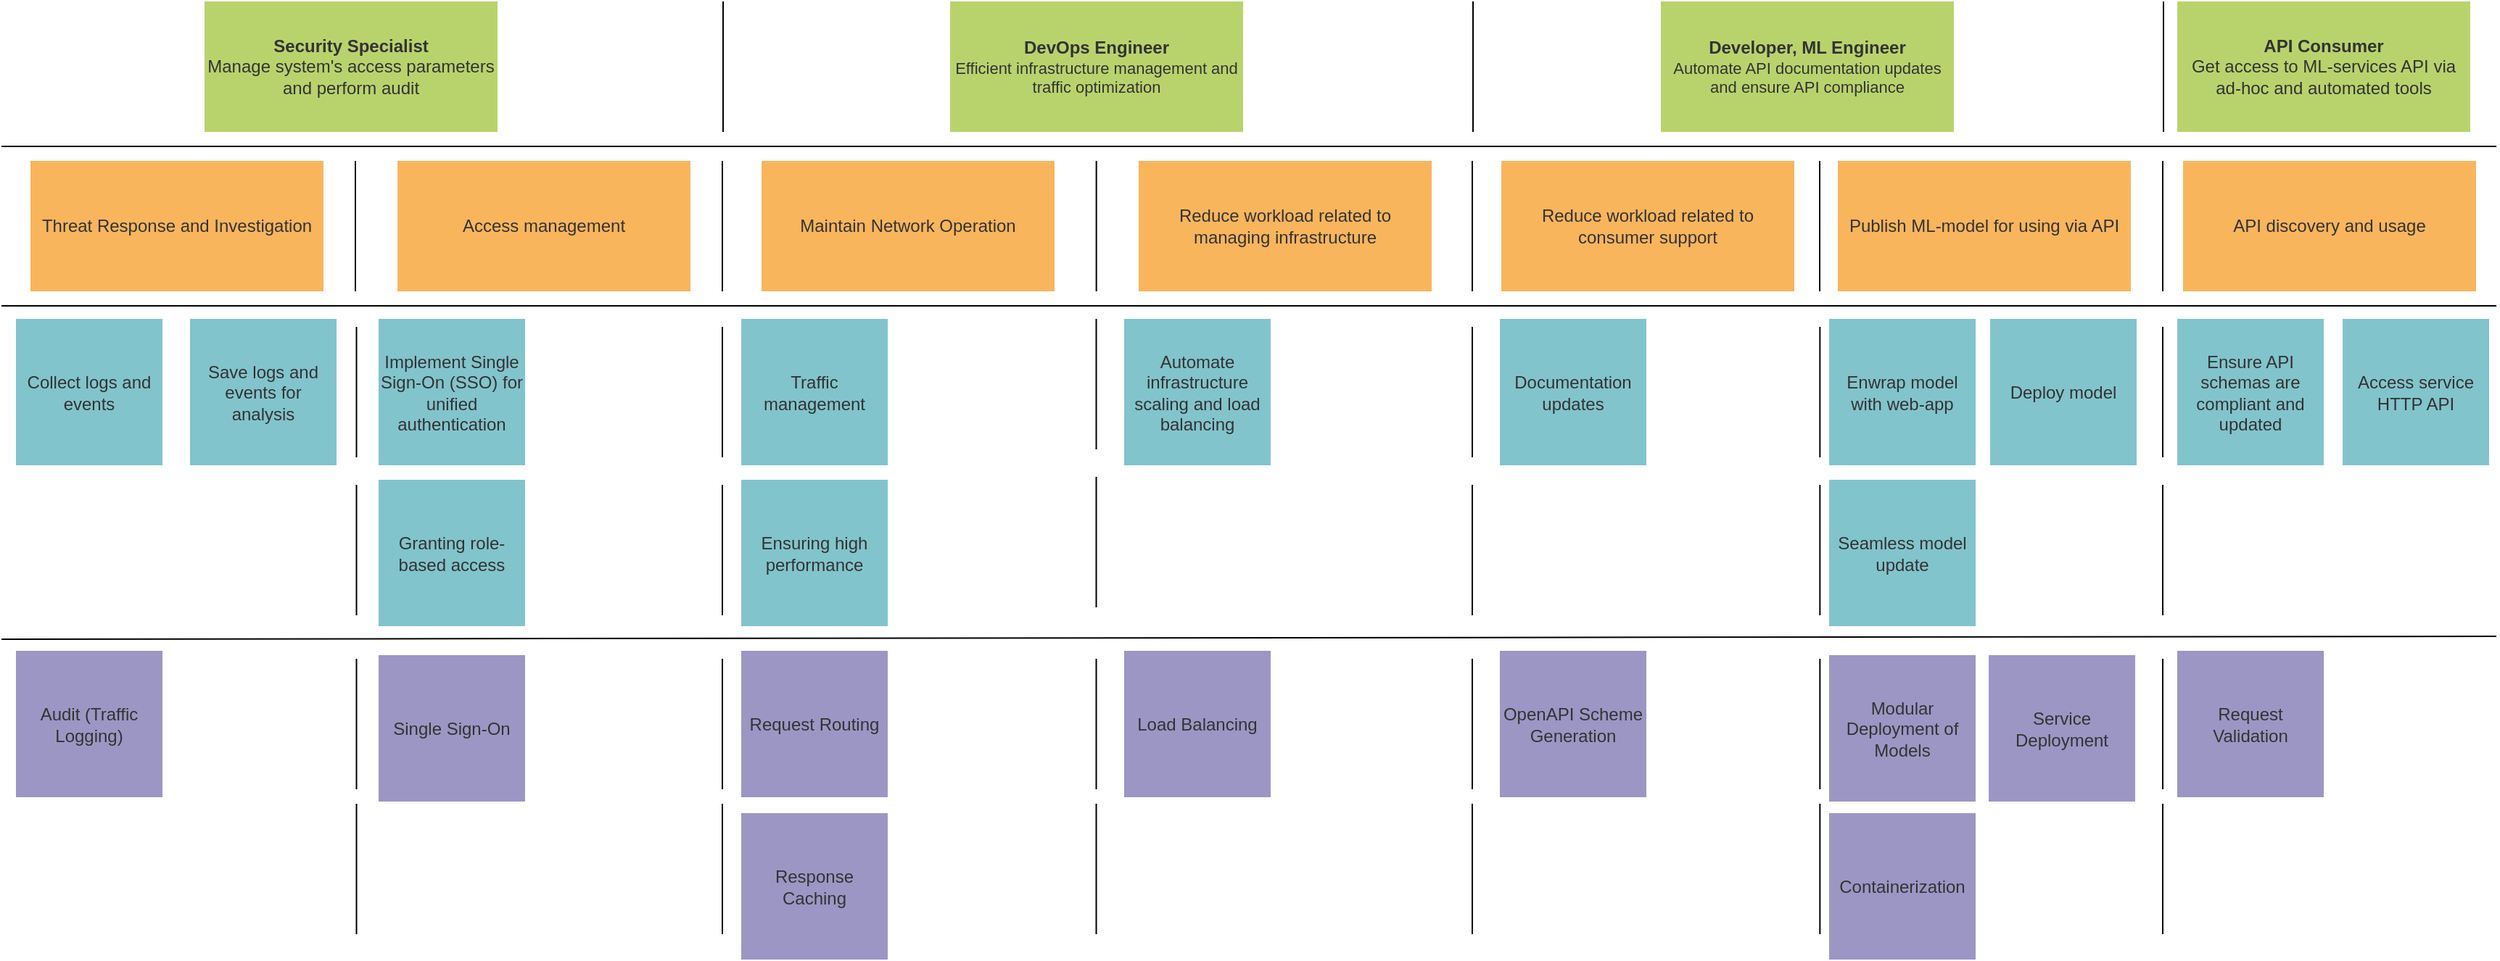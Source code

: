 <mxfile version="24.8.0">
  <diagram name="Страница — 1" id="IfS7SvXLoU5SS_Ybnb9n">
    <mxGraphModel dx="2607" dy="1356" grid="1" gridSize="10" guides="1" tooltips="1" connect="1" arrows="1" fold="1" page="1" pageScale="1" pageWidth="827" pageHeight="1169" math="0" shadow="0">
      <root>
        <mxCell id="0" />
        <mxCell id="1" parent="0" />
        <mxCell id="vIUB9aDAUuu2Td9zJKIK-7" value="&lt;div&gt;&lt;b&gt;Security Specialist&lt;/b&gt;&lt;/div&gt;&lt;div&gt;Manage system&#39;s access parameters and perform audit&lt;br&gt;&lt;/div&gt;" style="rounded=0;whiteSpace=wrap;html=1;strokeColor=none;strokeWidth=3;fillColor=#B9D36C;fontSize=12;fontColor=#333333;" parent="1" vertex="1">
          <mxGeometry x="180" y="240" width="202" height="90" as="geometry" />
        </mxCell>
        <mxCell id="vIUB9aDAUuu2Td9zJKIK-8" value="&lt;b&gt;DevOps Engineer&lt;/b&gt;&lt;br&gt;&lt;div style=&quot;font-size: 11px;&quot;&gt;Efficient infrastructure management and traffic optimization&lt;/div&gt;" style="rounded=0;whiteSpace=wrap;html=1;strokeColor=none;strokeWidth=3;fillColor=#B9D36C;fontSize=12;fontColor=#333333;" parent="1" vertex="1">
          <mxGeometry x="694" y="240" width="202" height="90" as="geometry" />
        </mxCell>
        <mxCell id="vIUB9aDAUuu2Td9zJKIK-9" value="&lt;b&gt;Developer, ML Engineer&lt;/b&gt;&lt;br&gt;&lt;div style=&quot;font-size: 11px;&quot;&gt;Automate API documentation updates and ensure API compliance&lt;/div&gt;" style="rounded=0;whiteSpace=wrap;html=1;strokeColor=none;strokeWidth=3;fillColor=#B9D36C;fontSize=12;fontColor=#333333;" parent="1" vertex="1">
          <mxGeometry x="1184" y="240" width="202" height="90" as="geometry" />
        </mxCell>
        <mxCell id="vIUB9aDAUuu2Td9zJKIK-10" value="Maintain Network Operation" style="rounded=0;whiteSpace=wrap;html=1;strokeColor=none;strokeWidth=3;fillColor=#F9B55C;fontSize=12;fontColor=#333333;" parent="1" vertex="1">
          <mxGeometry x="564.0" y="350" width="202" height="90" as="geometry" />
        </mxCell>
        <mxCell id="vIUB9aDAUuu2Td9zJKIK-12" value="" style="endArrow=none;html=1;rounded=0;" parent="1" edge="1">
          <mxGeometry width="50" height="50" relative="1" as="geometry">
            <mxPoint x="284" y="440" as="sourcePoint" />
            <mxPoint x="284" y="350" as="targetPoint" />
          </mxGeometry>
        </mxCell>
        <mxCell id="vIUB9aDAUuu2Td9zJKIK-13" value="Access management" style="rounded=0;whiteSpace=wrap;html=1;strokeColor=none;strokeWidth=3;fillColor=#F9B55C;fontSize=12;fontColor=#333333;" parent="1" vertex="1">
          <mxGeometry x="313.0" y="350" width="202" height="90" as="geometry" />
        </mxCell>
        <mxCell id="vIUB9aDAUuu2Td9zJKIK-16" value="Reduce workload related to managing infrastructure" style="rounded=0;whiteSpace=wrap;html=1;strokeColor=none;strokeWidth=3;fillColor=#F9B55C;fontSize=12;fontColor=#333333;" parent="1" vertex="1">
          <mxGeometry x="824.0" y="350" width="202" height="90" as="geometry" />
        </mxCell>
        <mxCell id="vIUB9aDAUuu2Td9zJKIK-17" value="" style="endArrow=none;html=1;rounded=0;" parent="1" edge="1">
          <mxGeometry width="50" height="50" relative="1" as="geometry">
            <mxPoint x="794.83" y="440" as="sourcePoint" />
            <mxPoint x="794.83" y="350" as="targetPoint" />
          </mxGeometry>
        </mxCell>
        <mxCell id="vIUB9aDAUuu2Td9zJKIK-18" value="Traffic management" style="rounded=0;whiteSpace=wrap;html=1;strokeColor=none;strokeWidth=3;fillColor=#82C4CC;fontSize=12;fontColor=#333333;aspect=fixed;direction=south;" parent="1" vertex="1">
          <mxGeometry x="550" y="459" width="101" height="101" as="geometry" />
        </mxCell>
        <mxCell id="vIUB9aDAUuu2Td9zJKIK-19" value="Collect logs and events" style="rounded=0;whiteSpace=wrap;html=1;strokeColor=none;strokeWidth=3;fillColor=#82C4CC;fontSize=12;fontColor=#333333;aspect=fixed;direction=south;" parent="1" vertex="1">
          <mxGeometry x="50" y="459" width="101" height="101" as="geometry" />
        </mxCell>
        <mxCell id="vIUB9aDAUuu2Td9zJKIK-20" value="Request Routing" style="rounded=0;whiteSpace=wrap;html=1;strokeColor=none;strokeWidth=3;fillColor=#9C96C4;fontSize=12;fontColor=#333333;aspect=fixed;direction=south;align=center;verticalAlign=middle;fontFamily=Helvetica;gradientColor=none;" parent="1" vertex="1">
          <mxGeometry x="550" y="688" width="101" height="101" as="geometry" />
        </mxCell>
        <mxCell id="vIUB9aDAUuu2Td9zJKIK-22" value="Audit (Traffic Logging)" style="rounded=0;whiteSpace=wrap;html=1;strokeColor=none;strokeWidth=3;fillColor=#9C96C4;fontSize=12;fontColor=#333333;aspect=fixed;direction=south;align=center;verticalAlign=middle;fontFamily=Helvetica;gradientColor=none;" parent="1" vertex="1">
          <mxGeometry x="50" y="688" width="101" height="101" as="geometry" />
        </mxCell>
        <mxCell id="vIUB9aDAUuu2Td9zJKIK-23" value="Automate infrastructure scaling and load balancing" style="rounded=0;whiteSpace=wrap;html=1;strokeColor=none;strokeWidth=3;fillColor=#82C4CC;fontSize=12;fontColor=#333333;aspect=fixed;direction=south;" parent="1" vertex="1">
          <mxGeometry x="814" y="459" width="101" height="101" as="geometry" />
        </mxCell>
        <mxCell id="vIUB9aDAUuu2Td9zJKIK-24" value="Ensuring high performance" style="rounded=0;whiteSpace=wrap;html=1;strokeColor=none;strokeWidth=3;fillColor=#82C4CC;fontSize=12;fontColor=#333333;aspect=fixed;direction=south;" parent="1" vertex="1">
          <mxGeometry x="550" y="570" width="101" height="101" as="geometry" />
        </mxCell>
        <mxCell id="vIUB9aDAUuu2Td9zJKIK-26" value="" style="endArrow=none;html=1;rounded=0;" parent="1" edge="1">
          <mxGeometry width="50" height="50" relative="1" as="geometry">
            <mxPoint x="794.76" y="549" as="sourcePoint" />
            <mxPoint x="794.76" y="459" as="targetPoint" />
          </mxGeometry>
        </mxCell>
        <mxCell id="vIUB9aDAUuu2Td9zJKIK-27" value="" style="endArrow=none;html=1;rounded=0;" parent="1" edge="1">
          <mxGeometry width="50" height="50" relative="1" as="geometry">
            <mxPoint x="794.76" y="783.5" as="sourcePoint" />
            <mxPoint x="794.76" y="693.5" as="targetPoint" />
          </mxGeometry>
        </mxCell>
        <mxCell id="vIUB9aDAUuu2Td9zJKIK-29" value="Load Balancing" style="rounded=0;whiteSpace=wrap;html=1;strokeColor=none;strokeWidth=3;fillColor=#9C96C4;fontSize=12;fontColor=#333333;aspect=fixed;direction=south;align=center;verticalAlign=middle;fontFamily=Helvetica;gradientColor=none;" parent="1" vertex="1">
          <mxGeometry x="814" y="688" width="101" height="101" as="geometry" />
        </mxCell>
        <mxCell id="vIUB9aDAUuu2Td9zJKIK-30" value="Response Caching" style="rounded=0;whiteSpace=wrap;html=1;strokeColor=none;strokeWidth=3;fillColor=#9C96C4;fontSize=12;fontColor=#333333;aspect=fixed;direction=south;align=center;verticalAlign=middle;fontFamily=Helvetica;gradientColor=none;" parent="1" vertex="1">
          <mxGeometry x="550" y="800" width="101" height="101" as="geometry" />
        </mxCell>
        <mxCell id="vIUB9aDAUuu2Td9zJKIK-31" value="Reduce workload related to consumer support" style="rounded=0;whiteSpace=wrap;html=1;strokeColor=none;strokeWidth=3;fillColor=#F9B55C;fontSize=12;fontColor=#333333;" parent="1" vertex="1">
          <mxGeometry x="1074.0" y="350" width="202" height="90" as="geometry" />
        </mxCell>
        <mxCell id="vIUB9aDAUuu2Td9zJKIK-32" value="Publish ML-model for using via API" style="rounded=0;whiteSpace=wrap;html=1;strokeColor=none;strokeWidth=3;fillColor=#F9B55C;fontSize=12;fontColor=#333333;" parent="1" vertex="1">
          <mxGeometry x="1306.0" y="350" width="202" height="90" as="geometry" />
        </mxCell>
        <mxCell id="vIUB9aDAUuu2Td9zJKIK-33" value="" style="endArrow=none;html=1;rounded=0;" parent="1" edge="1">
          <mxGeometry width="50" height="50" relative="1" as="geometry">
            <mxPoint x="1293.5" y="440" as="sourcePoint" />
            <mxPoint x="1293.5" y="350" as="targetPoint" />
          </mxGeometry>
        </mxCell>
        <mxCell id="vIUB9aDAUuu2Td9zJKIK-34" value="Documentation updates" style="rounded=0;whiteSpace=wrap;html=1;strokeColor=none;strokeWidth=3;fillColor=#82C4CC;fontSize=12;fontColor=#333333;aspect=fixed;direction=south;" parent="1" vertex="1">
          <mxGeometry x="1073" y="459" width="101" height="101" as="geometry" />
        </mxCell>
        <mxCell id="vIUB9aDAUuu2Td9zJKIK-35" value="OpenAPI Scheme Generation" style="rounded=0;whiteSpace=wrap;html=1;strokeColor=none;strokeWidth=3;fillColor=#9C96C4;fontSize=12;fontColor=#333333;aspect=fixed;direction=south;align=center;verticalAlign=middle;fontFamily=Helvetica;gradientColor=none;" parent="1" vertex="1">
          <mxGeometry x="1073" y="688" width="101" height="101" as="geometry" />
        </mxCell>
        <mxCell id="vIUB9aDAUuu2Td9zJKIK-36" value="Ensure API schemas are compliant and updated" style="rounded=0;whiteSpace=wrap;html=1;strokeColor=none;strokeWidth=3;fillColor=#82C4CC;fontSize=12;fontColor=#333333;aspect=fixed;direction=south;" parent="1" vertex="1">
          <mxGeometry x="1540" y="459" width="101" height="101" as="geometry" />
        </mxCell>
        <mxCell id="vIUB9aDAUuu2Td9zJKIK-38" value="Request Validation" style="rounded=0;whiteSpace=wrap;html=1;strokeColor=none;strokeWidth=3;fillColor=#9C96C4;fontSize=12;fontColor=#333333;aspect=fixed;direction=south;align=center;verticalAlign=middle;fontFamily=Helvetica;gradientColor=none;" parent="1" vertex="1">
          <mxGeometry x="1540" y="688" width="101" height="101" as="geometry" />
        </mxCell>
        <mxCell id="vIUB9aDAUuu2Td9zJKIK-39" value="Modular Deployment of Models" style="rounded=0;whiteSpace=wrap;html=1;strokeColor=none;strokeWidth=3;fillColor=#9C96C4;fontSize=12;fontColor=#333333;aspect=fixed;direction=south;align=center;verticalAlign=middle;fontFamily=Helvetica;gradientColor=none;" parent="1" vertex="1">
          <mxGeometry x="1300" y="691" width="101" height="101" as="geometry" />
        </mxCell>
        <mxCell id="vIUB9aDAUuu2Td9zJKIK-40" value="" style="endArrow=none;html=1;rounded=0;" parent="1" edge="1">
          <mxGeometry width="50" height="50" relative="1" as="geometry">
            <mxPoint x="1293.66" y="554.5" as="sourcePoint" />
            <mxPoint x="1293.66" y="464.5" as="targetPoint" />
          </mxGeometry>
        </mxCell>
        <mxCell id="vIUB9aDAUuu2Td9zJKIK-42" value="" style="endArrow=none;html=1;rounded=0;" parent="1" edge="1">
          <mxGeometry width="50" height="50" relative="1" as="geometry">
            <mxPoint x="1293.66" y="783.5" as="sourcePoint" />
            <mxPoint x="1293.66" y="693.5" as="targetPoint" />
          </mxGeometry>
        </mxCell>
        <mxCell id="vIUB9aDAUuu2Td9zJKIK-44" value="Implement Single Sign-On (SSO) for unified authentication" style="rounded=0;whiteSpace=wrap;html=1;strokeColor=none;strokeWidth=3;fillColor=#82C4CC;fontSize=12;fontColor=#333333;aspect=fixed;direction=south;" parent="1" vertex="1">
          <mxGeometry x="300" y="459" width="101" height="101" as="geometry" />
        </mxCell>
        <mxCell id="vIUB9aDAUuu2Td9zJKIK-47" value="Single Sign-On" style="rounded=0;whiteSpace=wrap;html=1;strokeColor=none;strokeWidth=3;fillColor=#9C96C4;fontSize=12;fontColor=#333333;aspect=fixed;direction=south;align=center;verticalAlign=middle;fontFamily=Helvetica;gradientColor=none;" parent="1" vertex="1">
          <mxGeometry x="300" y="691" width="101" height="101" as="geometry" />
        </mxCell>
        <mxCell id="vIUB9aDAUuu2Td9zJKIK-48" value="" style="endArrow=none;html=1;rounded=0;" parent="1" edge="1">
          <mxGeometry width="50" height="50" relative="1" as="geometry">
            <mxPoint x="284.76" y="554.5" as="sourcePoint" />
            <mxPoint x="284.76" y="464.5" as="targetPoint" />
          </mxGeometry>
        </mxCell>
        <mxCell id="vIUB9aDAUuu2Td9zJKIK-50" value="" style="endArrow=none;html=1;rounded=0;" parent="1" edge="1">
          <mxGeometry width="50" height="50" relative="1" as="geometry">
            <mxPoint x="284.76" y="783.5" as="sourcePoint" />
            <mxPoint x="284.76" y="693.5" as="targetPoint" />
          </mxGeometry>
        </mxCell>
        <mxCell id="vIUB9aDAUuu2Td9zJKIK-52" value="" style="endArrow=none;html=1;rounded=0;" parent="1" edge="1">
          <mxGeometry width="50" height="50" relative="1" as="geometry">
            <mxPoint x="537" y="554.5" as="sourcePoint" />
            <mxPoint x="537" y="464.5" as="targetPoint" />
          </mxGeometry>
        </mxCell>
        <mxCell id="vIUB9aDAUuu2Td9zJKIK-53" value="" style="endArrow=none;html=1;rounded=0;" parent="1" edge="1">
          <mxGeometry width="50" height="50" relative="1" as="geometry">
            <mxPoint x="537" y="783.5" as="sourcePoint" />
            <mxPoint x="537" y="693.5" as="targetPoint" />
          </mxGeometry>
        </mxCell>
        <mxCell id="vIUB9aDAUuu2Td9zJKIK-54" value="" style="endArrow=none;html=1;rounded=0;" parent="1" edge="1">
          <mxGeometry width="50" height="50" relative="1" as="geometry">
            <mxPoint x="537" y="440" as="sourcePoint" />
            <mxPoint x="537" y="350" as="targetPoint" />
          </mxGeometry>
        </mxCell>
        <mxCell id="vIUB9aDAUuu2Td9zJKIK-55" value="" style="endArrow=none;html=1;rounded=0;" parent="1" edge="1">
          <mxGeometry width="50" height="50" relative="1" as="geometry">
            <mxPoint x="537.5" y="330" as="sourcePoint" />
            <mxPoint x="537.5" y="240" as="targetPoint" />
          </mxGeometry>
        </mxCell>
        <mxCell id="vIUB9aDAUuu2Td9zJKIK-60" value="" style="endArrow=none;html=1;rounded=0;" parent="1" edge="1">
          <mxGeometry width="50" height="50" relative="1" as="geometry">
            <mxPoint x="1054" y="554.5" as="sourcePoint" />
            <mxPoint x="1054" y="464.5" as="targetPoint" />
          </mxGeometry>
        </mxCell>
        <mxCell id="vIUB9aDAUuu2Td9zJKIK-61" value="" style="endArrow=none;html=1;rounded=0;" parent="1" edge="1">
          <mxGeometry width="50" height="50" relative="1" as="geometry">
            <mxPoint x="1054" y="783.5" as="sourcePoint" />
            <mxPoint x="1054" y="693.5" as="targetPoint" />
          </mxGeometry>
        </mxCell>
        <mxCell id="vIUB9aDAUuu2Td9zJKIK-62" value="" style="endArrow=none;html=1;rounded=0;" parent="1" edge="1">
          <mxGeometry width="50" height="50" relative="1" as="geometry">
            <mxPoint x="1054" y="440" as="sourcePoint" />
            <mxPoint x="1054" y="350" as="targetPoint" />
          </mxGeometry>
        </mxCell>
        <mxCell id="vIUB9aDAUuu2Td9zJKIK-63" value="" style="endArrow=none;html=1;rounded=0;" parent="1" edge="1">
          <mxGeometry width="50" height="50" relative="1" as="geometry">
            <mxPoint x="1054.5" y="330" as="sourcePoint" />
            <mxPoint x="1054.5" y="240" as="targetPoint" />
          </mxGeometry>
        </mxCell>
        <mxCell id="vIUB9aDAUuu2Td9zJKIK-64" value="" style="endArrow=none;html=1;rounded=0;" parent="1" edge="1">
          <mxGeometry width="50" height="50" relative="1" as="geometry">
            <mxPoint x="40" y="340" as="sourcePoint" />
            <mxPoint x="1760" y="340" as="targetPoint" />
          </mxGeometry>
        </mxCell>
        <mxCell id="vIUB9aDAUuu2Td9zJKIK-65" value="" style="endArrow=none;html=1;rounded=0;" parent="1" edge="1">
          <mxGeometry width="50" height="50" relative="1" as="geometry">
            <mxPoint x="40" y="450" as="sourcePoint" />
            <mxPoint x="1760" y="450" as="targetPoint" />
          </mxGeometry>
        </mxCell>
        <mxCell id="vIUB9aDAUuu2Td9zJKIK-66" value="" style="endArrow=none;html=1;rounded=0;" parent="1" edge="1">
          <mxGeometry width="50" height="50" relative="1" as="geometry">
            <mxPoint x="40" y="680" as="sourcePoint" />
            <mxPoint x="1760" y="678" as="targetPoint" />
          </mxGeometry>
        </mxCell>
        <mxCell id="jD7uCmTFK8VSejRhHMjQ-1" value="&lt;div&gt;&lt;b&gt;API Consumer&lt;/b&gt;&lt;/div&gt;&lt;div&gt;Get access to ML-services API via ad-hoc and automated tools&lt;br&gt;&lt;/div&gt;" style="rounded=0;whiteSpace=wrap;html=1;strokeColor=none;strokeWidth=3;fillColor=#B9D36C;fontSize=12;fontColor=#333333;" vertex="1" parent="1">
          <mxGeometry x="1540" y="240" width="202" height="90" as="geometry" />
        </mxCell>
        <mxCell id="jD7uCmTFK8VSejRhHMjQ-2" value="" style="endArrow=none;html=1;rounded=0;" edge="1" parent="1">
          <mxGeometry width="50" height="50" relative="1" as="geometry">
            <mxPoint x="1530" y="554.5" as="sourcePoint" />
            <mxPoint x="1530" y="464.5" as="targetPoint" />
          </mxGeometry>
        </mxCell>
        <mxCell id="jD7uCmTFK8VSejRhHMjQ-3" value="" style="endArrow=none;html=1;rounded=0;" edge="1" parent="1">
          <mxGeometry width="50" height="50" relative="1" as="geometry">
            <mxPoint x="1530" y="783.5" as="sourcePoint" />
            <mxPoint x="1530" y="693.5" as="targetPoint" />
          </mxGeometry>
        </mxCell>
        <mxCell id="jD7uCmTFK8VSejRhHMjQ-4" value="" style="endArrow=none;html=1;rounded=0;" edge="1" parent="1">
          <mxGeometry width="50" height="50" relative="1" as="geometry">
            <mxPoint x="1530" y="440" as="sourcePoint" />
            <mxPoint x="1530" y="350" as="targetPoint" />
          </mxGeometry>
        </mxCell>
        <mxCell id="jD7uCmTFK8VSejRhHMjQ-5" value="" style="endArrow=none;html=1;rounded=0;" edge="1" parent="1">
          <mxGeometry width="50" height="50" relative="1" as="geometry">
            <mxPoint x="1530.5" y="330" as="sourcePoint" />
            <mxPoint x="1530.5" y="240" as="targetPoint" />
          </mxGeometry>
        </mxCell>
        <mxCell id="jD7uCmTFK8VSejRhHMjQ-6" value="Containerization" style="rounded=0;whiteSpace=wrap;html=1;strokeColor=none;strokeWidth=3;fillColor=#9C96C4;fontSize=12;fontColor=#333333;aspect=fixed;direction=south;align=center;verticalAlign=middle;fontFamily=Helvetica;gradientColor=none;" vertex="1" parent="1">
          <mxGeometry x="1300" y="800" width="101" height="101" as="geometry" />
        </mxCell>
        <mxCell id="jD7uCmTFK8VSejRhHMjQ-7" value="Service Deployment" style="rounded=0;whiteSpace=wrap;html=1;strokeColor=none;strokeWidth=3;fillColor=#9C96C4;fontSize=12;fontColor=#333333;aspect=fixed;direction=south;align=center;verticalAlign=middle;fontFamily=Helvetica;gradientColor=none;" vertex="1" parent="1">
          <mxGeometry x="1410" y="691" width="101" height="101" as="geometry" />
        </mxCell>
        <mxCell id="jD7uCmTFK8VSejRhHMjQ-10" value="" style="endArrow=none;html=1;rounded=0;" edge="1" parent="1">
          <mxGeometry width="50" height="50" relative="1" as="geometry">
            <mxPoint x="794.76" y="658" as="sourcePoint" />
            <mxPoint x="794.76" y="568" as="targetPoint" />
          </mxGeometry>
        </mxCell>
        <mxCell id="jD7uCmTFK8VSejRhHMjQ-11" value="" style="endArrow=none;html=1;rounded=0;" edge="1" parent="1">
          <mxGeometry width="50" height="50" relative="1" as="geometry">
            <mxPoint x="1293.66" y="663.5" as="sourcePoint" />
            <mxPoint x="1293.66" y="573.5" as="targetPoint" />
          </mxGeometry>
        </mxCell>
        <mxCell id="jD7uCmTFK8VSejRhHMjQ-12" value="" style="endArrow=none;html=1;rounded=0;" edge="1" parent="1">
          <mxGeometry width="50" height="50" relative="1" as="geometry">
            <mxPoint x="284.76" y="663.5" as="sourcePoint" />
            <mxPoint x="284.76" y="573.5" as="targetPoint" />
          </mxGeometry>
        </mxCell>
        <mxCell id="jD7uCmTFK8VSejRhHMjQ-13" value="" style="endArrow=none;html=1;rounded=0;" edge="1" parent="1">
          <mxGeometry width="50" height="50" relative="1" as="geometry">
            <mxPoint x="537" y="663.5" as="sourcePoint" />
            <mxPoint x="537" y="573.5" as="targetPoint" />
          </mxGeometry>
        </mxCell>
        <mxCell id="jD7uCmTFK8VSejRhHMjQ-14" value="" style="endArrow=none;html=1;rounded=0;" edge="1" parent="1">
          <mxGeometry width="50" height="50" relative="1" as="geometry">
            <mxPoint x="1054" y="663.5" as="sourcePoint" />
            <mxPoint x="1054" y="573.5" as="targetPoint" />
          </mxGeometry>
        </mxCell>
        <mxCell id="jD7uCmTFK8VSejRhHMjQ-15" value="" style="endArrow=none;html=1;rounded=0;" edge="1" parent="1">
          <mxGeometry width="50" height="50" relative="1" as="geometry">
            <mxPoint x="1530" y="663.5" as="sourcePoint" />
            <mxPoint x="1530" y="573.5" as="targetPoint" />
          </mxGeometry>
        </mxCell>
        <mxCell id="jD7uCmTFK8VSejRhHMjQ-17" value="Threat Response and Investigation" style="rounded=0;whiteSpace=wrap;html=1;strokeColor=none;strokeWidth=3;fillColor=#F9B55C;fontSize=12;fontColor=#333333;" vertex="1" parent="1">
          <mxGeometry x="60.0" y="350" width="202" height="90" as="geometry" />
        </mxCell>
        <mxCell id="jD7uCmTFK8VSejRhHMjQ-18" value="Save logs and events for analysis" style="rounded=0;whiteSpace=wrap;html=1;strokeColor=none;strokeWidth=3;fillColor=#82C4CC;fontSize=12;fontColor=#333333;aspect=fixed;direction=south;" vertex="1" parent="1">
          <mxGeometry x="170" y="459" width="101" height="101" as="geometry" />
        </mxCell>
        <mxCell id="jD7uCmTFK8VSejRhHMjQ-21" value="API discovery and usage" style="rounded=0;whiteSpace=wrap;html=1;strokeColor=none;strokeWidth=3;fillColor=#F9B55C;fontSize=12;fontColor=#333333;" vertex="1" parent="1">
          <mxGeometry x="1544.0" y="350" width="202" height="90" as="geometry" />
        </mxCell>
        <mxCell id="jD7uCmTFK8VSejRhHMjQ-22" value="Enwrap model with web-app" style="rounded=0;whiteSpace=wrap;html=1;strokeColor=none;strokeWidth=3;fillColor=#82C4CC;fontSize=12;fontColor=#333333;aspect=fixed;direction=south;" vertex="1" parent="1">
          <mxGeometry x="1300" y="459" width="101" height="101" as="geometry" />
        </mxCell>
        <mxCell id="jD7uCmTFK8VSejRhHMjQ-24" value="Deploy model" style="rounded=0;whiteSpace=wrap;html=1;strokeColor=none;strokeWidth=3;fillColor=#82C4CC;fontSize=12;fontColor=#333333;aspect=fixed;direction=south;" vertex="1" parent="1">
          <mxGeometry x="1411" y="459" width="101" height="101" as="geometry" />
        </mxCell>
        <mxCell id="jD7uCmTFK8VSejRhHMjQ-25" value="Access service HTTP API" style="rounded=0;whiteSpace=wrap;html=1;strokeColor=none;strokeWidth=3;fillColor=#82C4CC;fontSize=12;fontColor=#333333;aspect=fixed;direction=south;" vertex="1" parent="1">
          <mxGeometry x="1654" y="459" width="101" height="101" as="geometry" />
        </mxCell>
        <mxCell id="jD7uCmTFK8VSejRhHMjQ-26" value="Granting role-based access" style="rounded=0;whiteSpace=wrap;html=1;strokeColor=none;strokeWidth=3;fillColor=#82C4CC;fontSize=12;fontColor=#333333;aspect=fixed;direction=south;" vertex="1" parent="1">
          <mxGeometry x="300" y="570" width="101" height="101" as="geometry" />
        </mxCell>
        <mxCell id="jD7uCmTFK8VSejRhHMjQ-27" value="Seamless model update" style="rounded=0;whiteSpace=wrap;html=1;strokeColor=none;strokeWidth=3;fillColor=#82C4CC;fontSize=12;fontColor=#333333;aspect=fixed;direction=south;" vertex="1" parent="1">
          <mxGeometry x="1300" y="570" width="101" height="101" as="geometry" />
        </mxCell>
        <mxCell id="jD7uCmTFK8VSejRhHMjQ-28" value="" style="endArrow=none;html=1;rounded=0;" edge="1" parent="1">
          <mxGeometry width="50" height="50" relative="1" as="geometry">
            <mxPoint x="794.76" y="883.5" as="sourcePoint" />
            <mxPoint x="794.76" y="793.5" as="targetPoint" />
          </mxGeometry>
        </mxCell>
        <mxCell id="jD7uCmTFK8VSejRhHMjQ-29" value="" style="endArrow=none;html=1;rounded=0;" edge="1" parent="1">
          <mxGeometry width="50" height="50" relative="1" as="geometry">
            <mxPoint x="1293.66" y="883.5" as="sourcePoint" />
            <mxPoint x="1293.66" y="793.5" as="targetPoint" />
          </mxGeometry>
        </mxCell>
        <mxCell id="jD7uCmTFK8VSejRhHMjQ-30" value="" style="endArrow=none;html=1;rounded=0;" edge="1" parent="1">
          <mxGeometry width="50" height="50" relative="1" as="geometry">
            <mxPoint x="284.76" y="883.5" as="sourcePoint" />
            <mxPoint x="284.76" y="793.5" as="targetPoint" />
          </mxGeometry>
        </mxCell>
        <mxCell id="jD7uCmTFK8VSejRhHMjQ-31" value="" style="endArrow=none;html=1;rounded=0;" edge="1" parent="1">
          <mxGeometry width="50" height="50" relative="1" as="geometry">
            <mxPoint x="537" y="883.5" as="sourcePoint" />
            <mxPoint x="537" y="793.5" as="targetPoint" />
          </mxGeometry>
        </mxCell>
        <mxCell id="jD7uCmTFK8VSejRhHMjQ-32" value="" style="endArrow=none;html=1;rounded=0;" edge="1" parent="1">
          <mxGeometry width="50" height="50" relative="1" as="geometry">
            <mxPoint x="1054" y="883.5" as="sourcePoint" />
            <mxPoint x="1054" y="793.5" as="targetPoint" />
          </mxGeometry>
        </mxCell>
        <mxCell id="jD7uCmTFK8VSejRhHMjQ-33" value="" style="endArrow=none;html=1;rounded=0;" edge="1" parent="1">
          <mxGeometry width="50" height="50" relative="1" as="geometry">
            <mxPoint x="1530" y="883.5" as="sourcePoint" />
            <mxPoint x="1530" y="793.5" as="targetPoint" />
          </mxGeometry>
        </mxCell>
      </root>
    </mxGraphModel>
  </diagram>
</mxfile>
